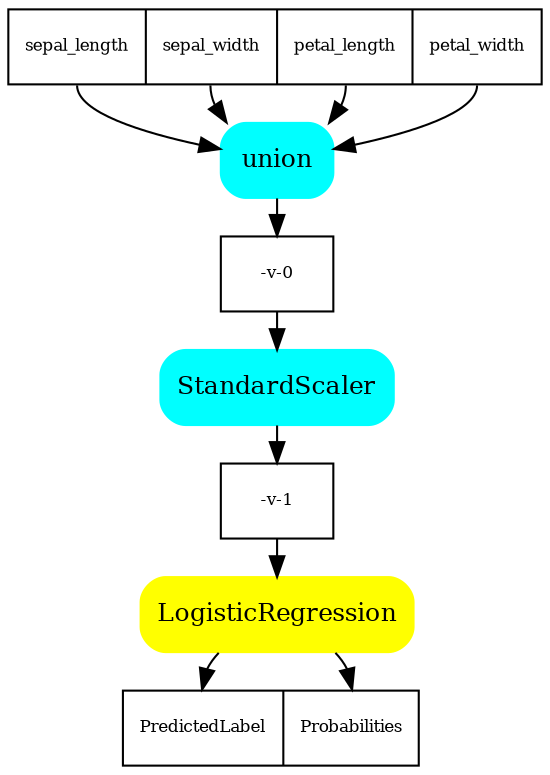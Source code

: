 digraph{
  orientation=portrait;
  ranksep=0.25;
  nodesep=0.05;
  sch0[label="<f0> sepal_length|<f1> sepal_width|<f2> petal_length|<f3> petal_width",shape=record,fontsize=8];

  node1[label="union",shape=box,style="filled,rounded",color=cyan,fontsize=12];
  sch0:f0 -> node1;
  sch0:f1 -> node1;
  sch0:f2 -> node1;
  sch0:f3 -> node1;
  sch1[label="<f0> -v-0",shape=record,fontsize=8];
  node1 -> sch1:f0;

  node2[label="StandardScaler",shape=box,style="filled,rounded",color=cyan,fontsize=12];
  sch1:f0 -> node2;
  sch2[label="<f0> -v-1",shape=record,fontsize=8];
  node2 -> sch2:f0;

  node3[label="LogisticRegression",shape=box,style="filled,rounded",color=yellow,fontsize=12];
  sch2:f0 -> node3;
  sch3[label="<f0> PredictedLabel|<f1> Probabilities",shape=record,fontsize=8];
  node3 -> sch3:f0;
  node3 -> sch3:f1;
}